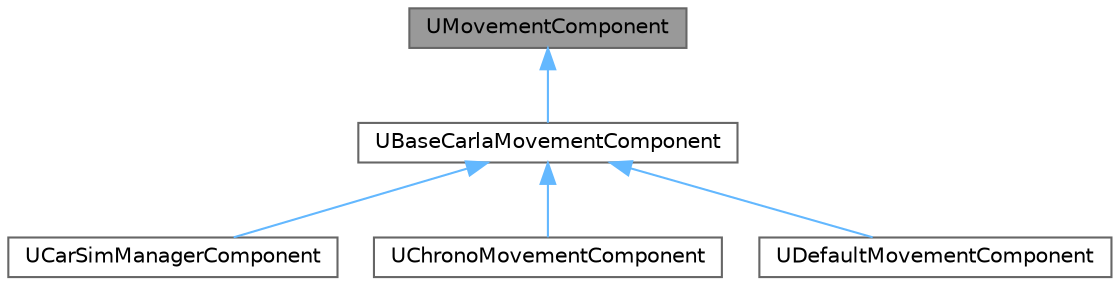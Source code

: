 digraph "UMovementComponent"
{
 // INTERACTIVE_SVG=YES
 // LATEX_PDF_SIZE
  bgcolor="transparent";
  edge [fontname=Helvetica,fontsize=10,labelfontname=Helvetica,labelfontsize=10];
  node [fontname=Helvetica,fontsize=10,shape=box,height=0.2,width=0.4];
  Node1 [id="Node000001",label="UMovementComponent",height=0.2,width=0.4,color="gray40", fillcolor="grey60", style="filled", fontcolor="black",tooltip=" "];
  Node1 -> Node2 [id="edge1_Node000001_Node000002",dir="back",color="steelblue1",style="solid",tooltip=" "];
  Node2 [id="Node000002",label="UBaseCarlaMovementComponent",height=0.2,width=0.4,color="gray40", fillcolor="white", style="filled",URL="$d2/d48/classUBaseCarlaMovementComponent.html",tooltip=" "];
  Node2 -> Node3 [id="edge2_Node000002_Node000003",dir="back",color="steelblue1",style="solid",tooltip=" "];
  Node3 [id="Node000003",label="UCarSimManagerComponent",height=0.2,width=0.4,color="gray40", fillcolor="white", style="filled",URL="$d2/dea/classUCarSimManagerComponent.html",tooltip=" "];
  Node2 -> Node4 [id="edge3_Node000002_Node000004",dir="back",color="steelblue1",style="solid",tooltip=" "];
  Node4 [id="Node000004",label="UChronoMovementComponent",height=0.2,width=0.4,color="gray40", fillcolor="white", style="filled",URL="$dd/d96/classUChronoMovementComponent.html",tooltip=" "];
  Node2 -> Node5 [id="edge4_Node000002_Node000005",dir="back",color="steelblue1",style="solid",tooltip=" "];
  Node5 [id="Node000005",label="UDefaultMovementComponent",height=0.2,width=0.4,color="gray40", fillcolor="white", style="filled",URL="$db/d10/classUDefaultMovementComponent.html",tooltip=" "];
}
